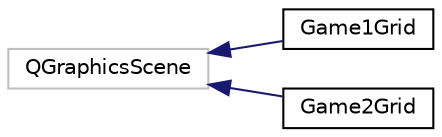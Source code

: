 digraph "Graphical Class Hierarchy"
{
  edge [fontname="Helvetica",fontsize="10",labelfontname="Helvetica",labelfontsize="10"];
  node [fontname="Helvetica",fontsize="10",shape=record];
  rankdir="LR";
  Node15 [label="QGraphicsScene",height=0.2,width=0.4,color="grey75", fillcolor="white", style="filled"];
  Node15 -> Node0 [dir="back",color="midnightblue",fontsize="10",style="solid",fontname="Helvetica"];
  Node0 [label="Game1Grid",height=0.2,width=0.4,color="black", fillcolor="white", style="filled",URL="$classGame1Grid.html",tooltip="The Game1Grid class. "];
  Node15 -> Node17 [dir="back",color="midnightblue",fontsize="10",style="solid",fontname="Helvetica"];
  Node17 [label="Game2Grid",height=0.2,width=0.4,color="black", fillcolor="white", style="filled",URL="$classGame2Grid.html",tooltip="The Game2Grid class: Where user can actually play Game2. Accessed after user presses f1 key or play_b..."];
}
